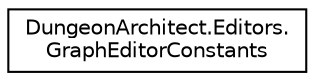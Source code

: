 digraph "Graphical Class Hierarchy"
{
  edge [fontname="Helvetica",fontsize="10",labelfontname="Helvetica",labelfontsize="10"];
  node [fontname="Helvetica",fontsize="10",shape=record];
  rankdir="LR";
  Node1 [label="DungeonArchitect.Editors.\lGraphEditorConstants",height=0.2,width=0.4,color="black", fillcolor="white", style="filled",URL="$class_dungeon_architect_1_1_editors_1_1_graph_editor_constants.html",tooltip="Graph editor constants "];
}
